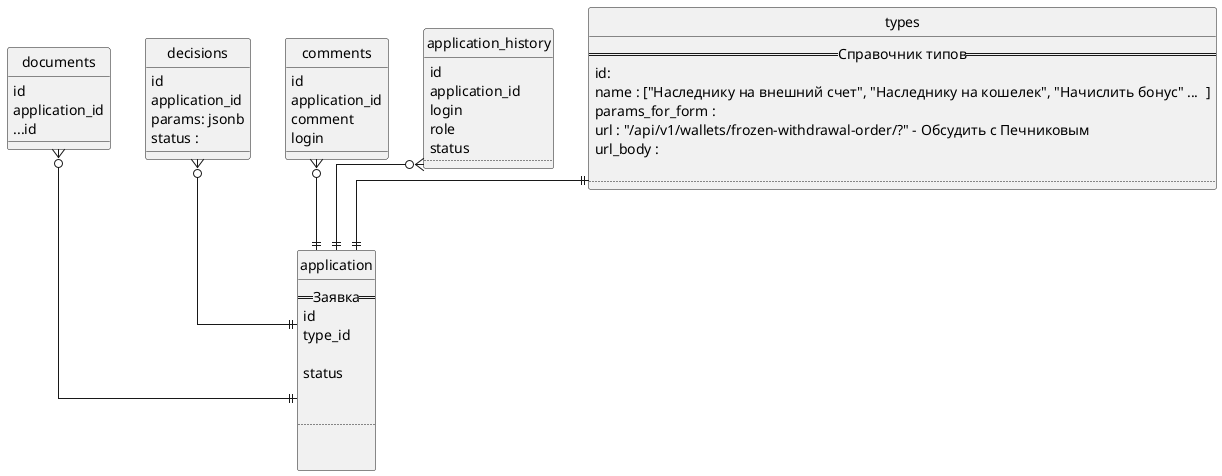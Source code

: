 @startuml
hide circle
skinparam linetype ortho


entity application{
== Заявка ==
id
type_id

status


..


}

entity documents
{
id
application_id
...id
}

entity decisions
{
id
application_id
params: jsonb
status :


}
entity comments{
id
application_id
comment
login
}
entity application_history
{
id
application_id
login
role
status
..
}

entity types{
== Справочник типов ==
id:
name : ["Наследнику на внешний счет", "Наследнику на кошелек", "Начислить бонус" ...  ]
params_for_form :
url : "/api/v1/wallets/frozen-withdrawal-order/?" - Обсудить с Печниковым
url_body :

..
}

decisions }o--|| application
documents }o--|| application
application_history}o--|| application
comments }o--|| application
types ||--|| application


@enduml

contacts }o--|| person
documents }o--|| person
product_links }o--|| person
